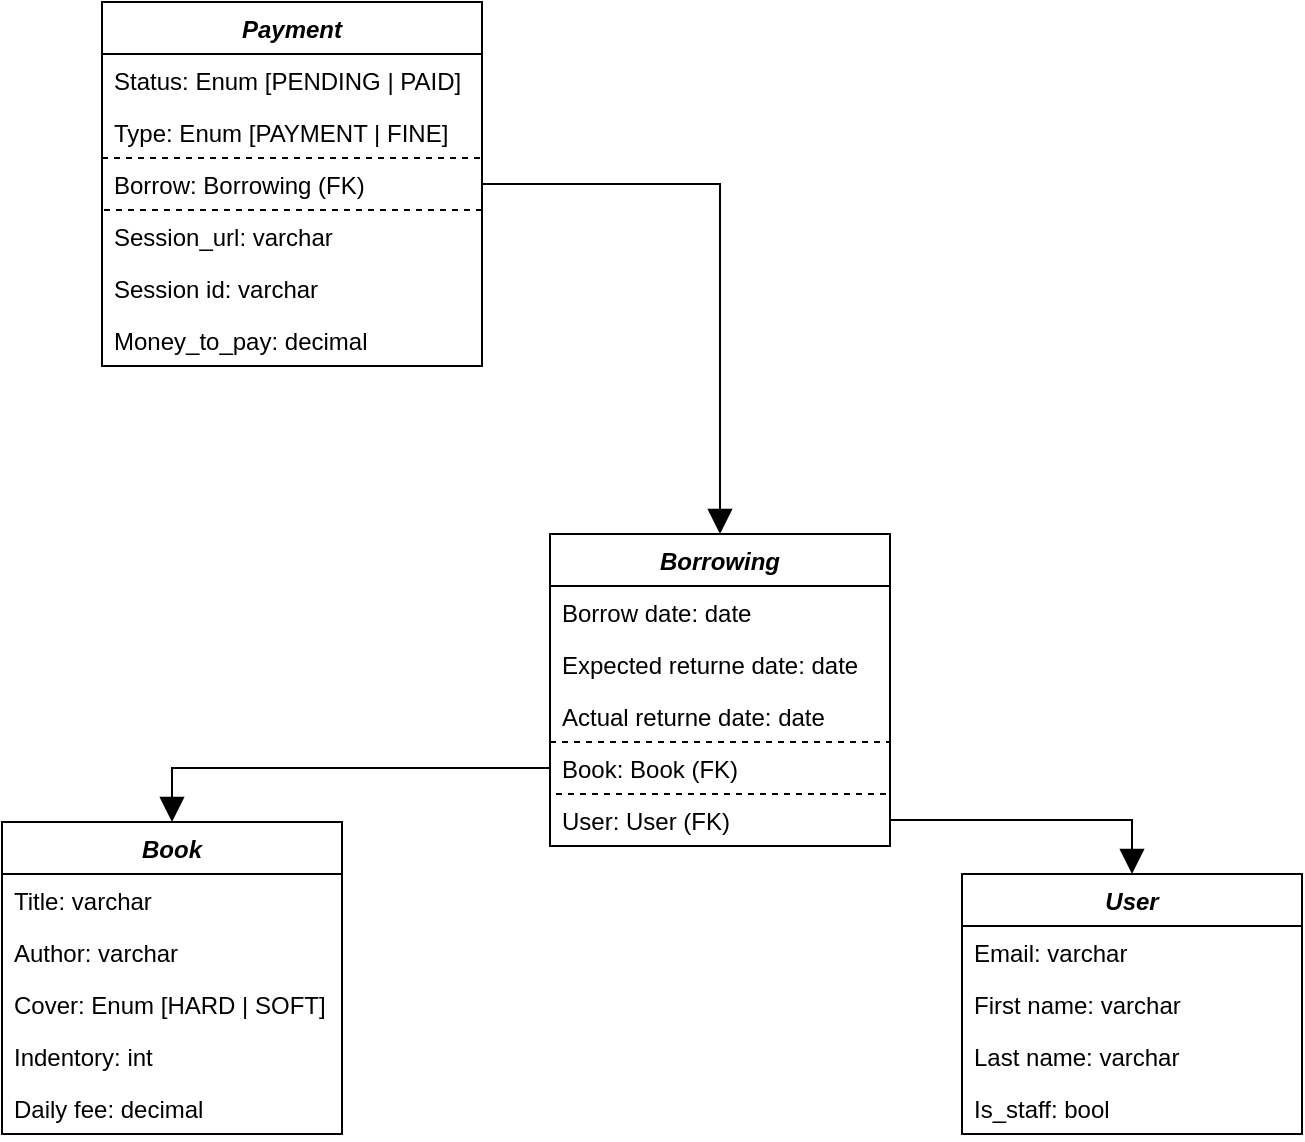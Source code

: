 <mxfile version="24.7.8">
  <diagram id="C5RBs43oDa-KdzZeNtuy" name="Page-1">
    <mxGraphModel dx="683" dy="402" grid="1" gridSize="10" guides="1" tooltips="1" connect="1" arrows="1" fold="1" page="1" pageScale="1" pageWidth="1169" pageHeight="827" math="0" shadow="0">
      <root>
        <mxCell id="WIyWlLk6GJQsqaUBKTNV-0" />
        <mxCell id="WIyWlLk6GJQsqaUBKTNV-1" parent="WIyWlLk6GJQsqaUBKTNV-0" />
        <mxCell id="zkfFHV4jXpPFQw0GAbJ--0" value="Book" style="swimlane;fontStyle=3;align=center;verticalAlign=top;childLayout=stackLayout;horizontal=1;startSize=26;horizontalStack=0;resizeParent=1;resizeLast=0;collapsible=1;marginBottom=0;rounded=0;shadow=0;strokeWidth=1;" parent="WIyWlLk6GJQsqaUBKTNV-1" vertex="1">
          <mxGeometry x="240" y="470" width="170" height="156" as="geometry">
            <mxRectangle x="230" y="140" width="160" height="26" as="alternateBounds" />
          </mxGeometry>
        </mxCell>
        <mxCell id="zkfFHV4jXpPFQw0GAbJ--1" value="Title: varchar" style="text;align=left;verticalAlign=top;spacingLeft=4;spacingRight=4;overflow=hidden;rotatable=0;points=[[0,0.5],[1,0.5]];portConstraint=eastwest;" parent="zkfFHV4jXpPFQw0GAbJ--0" vertex="1">
          <mxGeometry y="26" width="170" height="26" as="geometry" />
        </mxCell>
        <mxCell id="zkfFHV4jXpPFQw0GAbJ--2" value="Author: varchar" style="text;align=left;verticalAlign=top;spacingLeft=4;spacingRight=4;overflow=hidden;rotatable=0;points=[[0,0.5],[1,0.5]];portConstraint=eastwest;rounded=0;shadow=0;html=0;" parent="zkfFHV4jXpPFQw0GAbJ--0" vertex="1">
          <mxGeometry y="52" width="170" height="26" as="geometry" />
        </mxCell>
        <mxCell id="zkfFHV4jXpPFQw0GAbJ--3" value="Cover: Enum [HARD | SOFT]" style="text;align=left;verticalAlign=top;spacingLeft=4;spacingRight=4;overflow=hidden;rotatable=0;points=[[0,0.5],[1,0.5]];portConstraint=eastwest;rounded=0;shadow=0;html=0;" parent="zkfFHV4jXpPFQw0GAbJ--0" vertex="1">
          <mxGeometry y="78" width="170" height="26" as="geometry" />
        </mxCell>
        <mxCell id="Q3jWtIvcHtPGhMP1WSfv-0" value="Indentory: int" style="text;align=left;verticalAlign=top;spacingLeft=4;spacingRight=4;overflow=hidden;rotatable=0;points=[[0,0.5],[1,0.5]];portConstraint=eastwest;rounded=0;shadow=0;html=0;" parent="zkfFHV4jXpPFQw0GAbJ--0" vertex="1">
          <mxGeometry y="104" width="170" height="26" as="geometry" />
        </mxCell>
        <mxCell id="Q3jWtIvcHtPGhMP1WSfv-1" value="Daily fee: decimal" style="text;align=left;verticalAlign=top;spacingLeft=4;spacingRight=4;overflow=hidden;rotatable=0;points=[[0,0.5],[1,0.5]];portConstraint=eastwest;rounded=0;shadow=0;html=0;" parent="zkfFHV4jXpPFQw0GAbJ--0" vertex="1">
          <mxGeometry y="130" width="170" height="26" as="geometry" />
        </mxCell>
        <mxCell id="Q3jWtIvcHtPGhMP1WSfv-2" value="User" style="swimlane;fontStyle=3;align=center;verticalAlign=top;childLayout=stackLayout;horizontal=1;startSize=26;horizontalStack=0;resizeParent=1;resizeLast=0;collapsible=1;marginBottom=0;rounded=0;shadow=0;strokeWidth=1;" parent="WIyWlLk6GJQsqaUBKTNV-1" vertex="1">
          <mxGeometry x="720" y="496" width="170" height="130" as="geometry">
            <mxRectangle x="230" y="140" width="160" height="26" as="alternateBounds" />
          </mxGeometry>
        </mxCell>
        <mxCell id="Q3jWtIvcHtPGhMP1WSfv-3" value="Email: varchar" style="text;align=left;verticalAlign=top;spacingLeft=4;spacingRight=4;overflow=hidden;rotatable=0;points=[[0,0.5],[1,0.5]];portConstraint=eastwest;" parent="Q3jWtIvcHtPGhMP1WSfv-2" vertex="1">
          <mxGeometry y="26" width="170" height="26" as="geometry" />
        </mxCell>
        <mxCell id="Q3jWtIvcHtPGhMP1WSfv-4" value="First name: varchar" style="text;align=left;verticalAlign=top;spacingLeft=4;spacingRight=4;overflow=hidden;rotatable=0;points=[[0,0.5],[1,0.5]];portConstraint=eastwest;rounded=0;shadow=0;html=0;" parent="Q3jWtIvcHtPGhMP1WSfv-2" vertex="1">
          <mxGeometry y="52" width="170" height="26" as="geometry" />
        </mxCell>
        <mxCell id="Q3jWtIvcHtPGhMP1WSfv-8" value="Last name: varchar" style="text;align=left;verticalAlign=top;spacingLeft=4;spacingRight=4;overflow=hidden;rotatable=0;points=[[0,0.5],[1,0.5]];portConstraint=eastwest;rounded=0;shadow=0;html=0;" parent="Q3jWtIvcHtPGhMP1WSfv-2" vertex="1">
          <mxGeometry y="78" width="170" height="26" as="geometry" />
        </mxCell>
        <mxCell id="Q3jWtIvcHtPGhMP1WSfv-6" value="Is_staff: bool" style="text;align=left;verticalAlign=top;spacingLeft=4;spacingRight=4;overflow=hidden;rotatable=0;points=[[0,0.5],[1,0.5]];portConstraint=eastwest;rounded=0;shadow=0;html=0;" parent="Q3jWtIvcHtPGhMP1WSfv-2" vertex="1">
          <mxGeometry y="104" width="170" height="26" as="geometry" />
        </mxCell>
        <mxCell id="Q3jWtIvcHtPGhMP1WSfv-9" value="Borrowing" style="swimlane;fontStyle=3;align=center;verticalAlign=top;childLayout=stackLayout;horizontal=1;startSize=26;horizontalStack=0;resizeParent=1;resizeLast=0;collapsible=1;marginBottom=0;rounded=0;shadow=0;strokeWidth=1;" parent="WIyWlLk6GJQsqaUBKTNV-1" vertex="1">
          <mxGeometry x="514" y="326" width="170" height="156" as="geometry">
            <mxRectangle x="230" y="140" width="160" height="26" as="alternateBounds" />
          </mxGeometry>
        </mxCell>
        <mxCell id="Q3jWtIvcHtPGhMP1WSfv-10" value="Borrow date: date" style="text;align=left;verticalAlign=top;spacingLeft=4;spacingRight=4;overflow=hidden;rotatable=0;points=[[0,0.5],[1,0.5]];portConstraint=eastwest;" parent="Q3jWtIvcHtPGhMP1WSfv-9" vertex="1">
          <mxGeometry y="26" width="170" height="26" as="geometry" />
        </mxCell>
        <mxCell id="Q3jWtIvcHtPGhMP1WSfv-11" value="Expected returne date: date" style="text;align=left;verticalAlign=top;spacingLeft=4;spacingRight=4;overflow=hidden;rotatable=0;points=[[0,0.5],[1,0.5]];portConstraint=eastwest;rounded=0;shadow=0;html=0;" parent="Q3jWtIvcHtPGhMP1WSfv-9" vertex="1">
          <mxGeometry y="52" width="170" height="26" as="geometry" />
        </mxCell>
        <mxCell id="Q3jWtIvcHtPGhMP1WSfv-12" value="Actual returne date: date" style="text;align=left;verticalAlign=top;spacingLeft=4;spacingRight=4;overflow=hidden;rotatable=0;points=[[0,0.5],[1,0.5]];portConstraint=eastwest;rounded=0;shadow=0;html=0;" parent="Q3jWtIvcHtPGhMP1WSfv-9" vertex="1">
          <mxGeometry y="78" width="170" height="26" as="geometry" />
        </mxCell>
        <mxCell id="Q3jWtIvcHtPGhMP1WSfv-13" value="Book: Book (FK)" style="text;align=left;verticalAlign=top;spacingLeft=4;spacingRight=4;overflow=hidden;rotatable=0;points=[[0,0.5],[1,0.5]];portConstraint=eastwest;rounded=0;shadow=0;html=0;strokeColor=default;dashed=1;" parent="Q3jWtIvcHtPGhMP1WSfv-9" vertex="1">
          <mxGeometry y="104" width="170" height="26" as="geometry" />
        </mxCell>
        <mxCell id="Q3jWtIvcHtPGhMP1WSfv-15" value="User: User (FK)" style="text;align=left;verticalAlign=top;spacingLeft=4;spacingRight=4;overflow=hidden;rotatable=0;points=[[0,0.5],[1,0.5]];portConstraint=eastwest;rounded=0;shadow=0;html=0;strokeColor=none;dashed=1;" parent="Q3jWtIvcHtPGhMP1WSfv-9" vertex="1">
          <mxGeometry y="130" width="170" height="26" as="geometry" />
        </mxCell>
        <mxCell id="Q3jWtIvcHtPGhMP1WSfv-14" style="edgeStyle=orthogonalEdgeStyle;rounded=0;orthogonalLoop=1;jettySize=auto;html=1;entryX=0.5;entryY=0;entryDx=0;entryDy=0;endArrow=block;endFill=1;endSize=10;" parent="WIyWlLk6GJQsqaUBKTNV-1" source="Q3jWtIvcHtPGhMP1WSfv-13" target="zkfFHV4jXpPFQw0GAbJ--0" edge="1">
          <mxGeometry relative="1" as="geometry" />
        </mxCell>
        <mxCell id="Q3jWtIvcHtPGhMP1WSfv-16" style="edgeStyle=orthogonalEdgeStyle;rounded=0;orthogonalLoop=1;jettySize=auto;html=1;entryX=0.5;entryY=0;entryDx=0;entryDy=0;endArrow=block;endFill=1;endSize=10;" parent="WIyWlLk6GJQsqaUBKTNV-1" source="Q3jWtIvcHtPGhMP1WSfv-15" target="Q3jWtIvcHtPGhMP1WSfv-2" edge="1">
          <mxGeometry relative="1" as="geometry" />
        </mxCell>
        <mxCell id="Q3jWtIvcHtPGhMP1WSfv-17" value="Payment" style="swimlane;fontStyle=3;align=center;verticalAlign=top;childLayout=stackLayout;horizontal=1;startSize=26;horizontalStack=0;resizeParent=1;resizeLast=0;collapsible=1;marginBottom=0;rounded=0;shadow=0;strokeWidth=1;" parent="WIyWlLk6GJQsqaUBKTNV-1" vertex="1">
          <mxGeometry x="290" y="60" width="190" height="182" as="geometry">
            <mxRectangle x="230" y="140" width="160" height="26" as="alternateBounds" />
          </mxGeometry>
        </mxCell>
        <mxCell id="Q3jWtIvcHtPGhMP1WSfv-18" value="Status: Enum [PENDING | PAID]" style="text;align=left;verticalAlign=top;spacingLeft=4;spacingRight=4;overflow=hidden;rotatable=0;points=[[0,0.5],[1,0.5]];portConstraint=eastwest;" parent="Q3jWtIvcHtPGhMP1WSfv-17" vertex="1">
          <mxGeometry y="26" width="190" height="26" as="geometry" />
        </mxCell>
        <mxCell id="Q3jWtIvcHtPGhMP1WSfv-19" value="Type: Enum [PAYMENT | FINE]" style="text;align=left;verticalAlign=top;spacingLeft=4;spacingRight=4;overflow=hidden;rotatable=0;points=[[0,0.5],[1,0.5]];portConstraint=eastwest;rounded=0;shadow=0;html=0;" parent="Q3jWtIvcHtPGhMP1WSfv-17" vertex="1">
          <mxGeometry y="52" width="190" height="26" as="geometry" />
        </mxCell>
        <mxCell id="Q3jWtIvcHtPGhMP1WSfv-20" value="Borrow: Borrowing (FK)" style="text;align=left;verticalAlign=top;spacingLeft=4;spacingRight=4;overflow=hidden;rotatable=0;points=[[0,0.5],[1,0.5]];portConstraint=eastwest;rounded=0;shadow=0;html=0;strokeColor=default;dashed=1;" parent="Q3jWtIvcHtPGhMP1WSfv-17" vertex="1">
          <mxGeometry y="78" width="190" height="26" as="geometry" />
        </mxCell>
        <mxCell id="Q3jWtIvcHtPGhMP1WSfv-21" value="Session_url: varchar" style="text;align=left;verticalAlign=top;spacingLeft=4;spacingRight=4;overflow=hidden;rotatable=0;points=[[0,0.5],[1,0.5]];portConstraint=eastwest;rounded=0;shadow=0;html=0;strokeColor=none;dashed=1;" parent="Q3jWtIvcHtPGhMP1WSfv-17" vertex="1">
          <mxGeometry y="104" width="190" height="26" as="geometry" />
        </mxCell>
        <mxCell id="Q3jWtIvcHtPGhMP1WSfv-22" value="Session id: varchar" style="text;align=left;verticalAlign=top;spacingLeft=4;spacingRight=4;overflow=hidden;rotatable=0;points=[[0,0.5],[1,0.5]];portConstraint=eastwest;rounded=0;shadow=0;html=0;strokeColor=none;dashed=1;" parent="Q3jWtIvcHtPGhMP1WSfv-17" vertex="1">
          <mxGeometry y="130" width="190" height="26" as="geometry" />
        </mxCell>
        <mxCell id="Q3jWtIvcHtPGhMP1WSfv-24" value="Money_to_pay: decimal" style="text;align=left;verticalAlign=top;spacingLeft=4;spacingRight=4;overflow=hidden;rotatable=0;points=[[0,0.5],[1,0.5]];portConstraint=eastwest;rounded=0;shadow=0;html=0;strokeColor=none;dashed=1;" parent="Q3jWtIvcHtPGhMP1WSfv-17" vertex="1">
          <mxGeometry y="156" width="190" height="26" as="geometry" />
        </mxCell>
        <mxCell id="Q3jWtIvcHtPGhMP1WSfv-23" style="edgeStyle=orthogonalEdgeStyle;rounded=0;orthogonalLoop=1;jettySize=auto;html=1;entryX=0.5;entryY=0;entryDx=0;entryDy=0;endArrow=block;endFill=1;endSize=10;" parent="WIyWlLk6GJQsqaUBKTNV-1" source="Q3jWtIvcHtPGhMP1WSfv-20" target="Q3jWtIvcHtPGhMP1WSfv-9" edge="1">
          <mxGeometry relative="1" as="geometry" />
        </mxCell>
      </root>
    </mxGraphModel>
  </diagram>
</mxfile>
